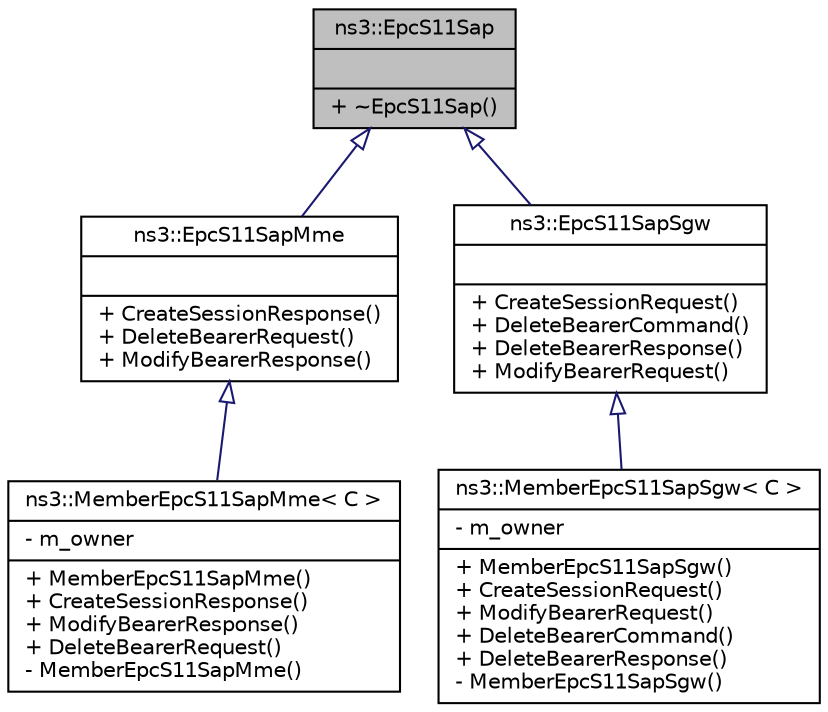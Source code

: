digraph "ns3::EpcS11Sap"
{
  edge [fontname="Helvetica",fontsize="10",labelfontname="Helvetica",labelfontsize="10"];
  node [fontname="Helvetica",fontsize="10",shape=record];
  Node1 [label="{ns3::EpcS11Sap\n||+ ~EpcS11Sap()\l}",height=0.2,width=0.4,color="black", fillcolor="grey75", style="filled", fontcolor="black"];
  Node1 -> Node2 [dir="back",color="midnightblue",fontsize="10",style="solid",arrowtail="onormal"];
  Node2 [label="{ns3::EpcS11SapMme\n||+ CreateSessionResponse()\l+ DeleteBearerRequest()\l+ ModifyBearerResponse()\l}",height=0.2,width=0.4,color="black", fillcolor="white", style="filled",URL="$d9/d61/classns3_1_1EpcS11SapMme.html"];
  Node2 -> Node3 [dir="back",color="midnightblue",fontsize="10",style="solid",arrowtail="onormal"];
  Node3 [label="{ns3::MemberEpcS11SapMme\< C \>\n|- m_owner\l|+ MemberEpcS11SapMme()\l+ CreateSessionResponse()\l+ ModifyBearerResponse()\l+ DeleteBearerRequest()\l- MemberEpcS11SapMme()\l}",height=0.2,width=0.4,color="black", fillcolor="white", style="filled",URL="$d5/d87/classns3_1_1MemberEpcS11SapMme.html"];
  Node1 -> Node4 [dir="back",color="midnightblue",fontsize="10",style="solid",arrowtail="onormal"];
  Node4 [label="{ns3::EpcS11SapSgw\n||+ CreateSessionRequest()\l+ DeleteBearerCommand()\l+ DeleteBearerResponse()\l+ ModifyBearerRequest()\l}",height=0.2,width=0.4,color="black", fillcolor="white", style="filled",URL="$d9/d42/classns3_1_1EpcS11SapSgw.html"];
  Node4 -> Node5 [dir="back",color="midnightblue",fontsize="10",style="solid",arrowtail="onormal"];
  Node5 [label="{ns3::MemberEpcS11SapSgw\< C \>\n|- m_owner\l|+ MemberEpcS11SapSgw()\l+ CreateSessionRequest()\l+ ModifyBearerRequest()\l+ DeleteBearerCommand()\l+ DeleteBearerResponse()\l- MemberEpcS11SapSgw()\l}",height=0.2,width=0.4,color="black", fillcolor="white", style="filled",URL="$d3/de4/classns3_1_1MemberEpcS11SapSgw.html"];
}
